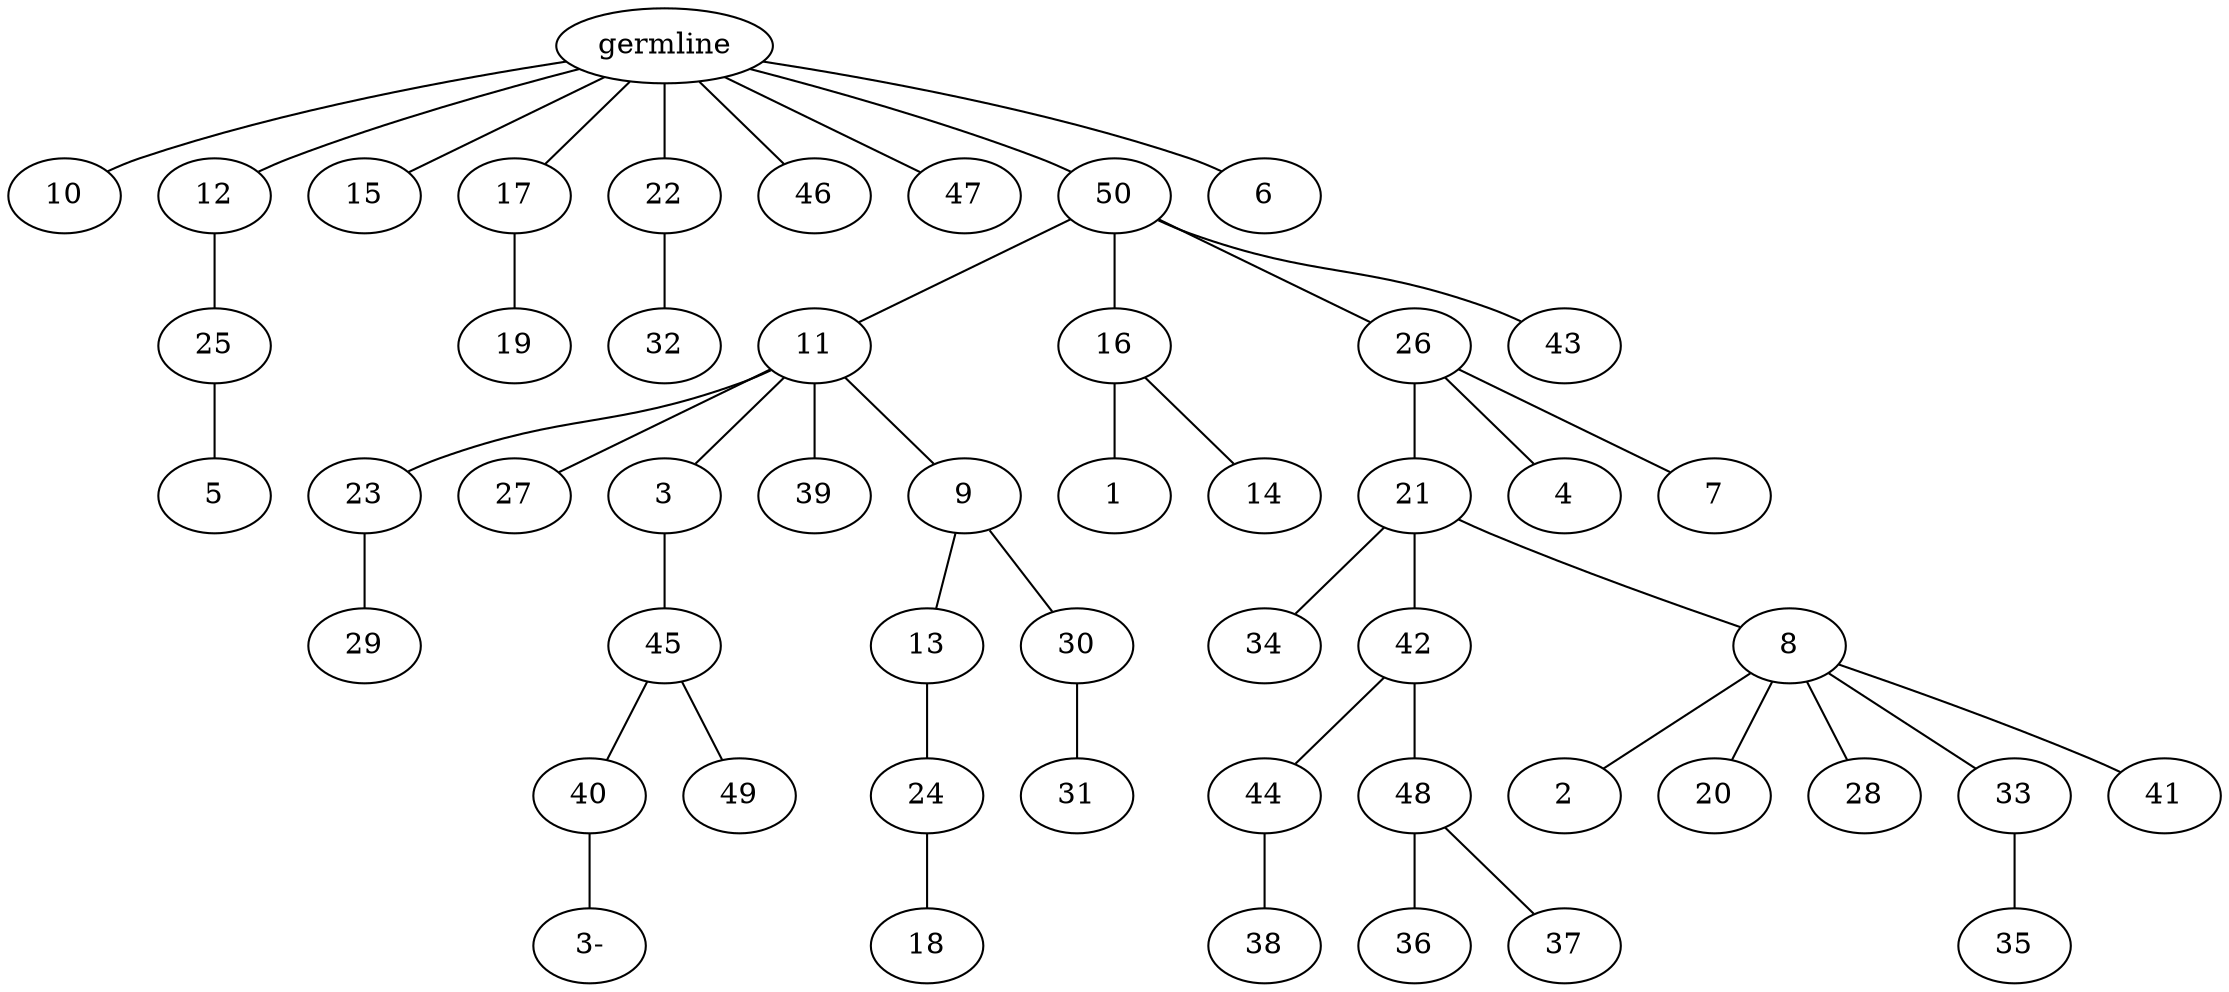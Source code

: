 graph tree {
    "140176608650864" [label="germline"];
    "140176608450688" [label="10"];
    "140176608449680" [label="12"];
    "140176608450928" [label="25"];
    "140176608451408" [label="5"];
    "140176608452368" [label="15"];
    "140176608450736" [label="17"];
    "140176608452464" [label="19"];
    "140176608451264" [label="22"];
    "140176608449008" [label="32"];
    "140176608451312" [label="46"];
    "140176608452224" [label="47"];
    "140176608450496" [label="50"];
    "140176608563056" [label="11"];
    "140176608561136" [label="23"];
    "140176608561328" [label="29"];
    "140176608560752" [label="27"];
    "140176608561472" [label="3"];
    "140176608559696" [label="45"];
    "140176608562768" [label="40"];
    "140176608649760" [label="3-"];
    "140176608560128" [label="49"];
    "140176608561616" [label="39"];
    "140176608559168" [label="9"];
    "140176608559648" [label="13"];
    "140176608477872" [label="24"];
    "140176608477920" [label="18"];
    "140176608589664" [label="30"];
    "140176608477776" [label="31"];
    "140176608169408" [label="16"];
    "140176608559984" [label="1"];
    "140176608561808" [label="14"];
    "140176608560608" [label="26"];
    "140176608479696" [label="21"];
    "140176608510064" [label="34"];
    "140176608510304" [label="42"];
    "140176608510112" [label="44"];
    "140176608513088" [label="38"];
    "140176608513136" [label="48"];
    "140176608511360" [label="36"];
    "140176608512464" [label="37"];
    "140176608513952" [label="8"];
    "140176608512224" [label="2"];
    "140176608510352" [label="20"];
    "140176608299328" [label="28"];
    "140176608300000" [label="33"];
    "140176608298752" [label="35"];
    "140176608300096" [label="41"];
    "140176608920048" [label="4"];
    "140176608477584" [label="7"];
    "140176608560848" [label="43"];
    "140176608450160" [label="6"];
    "140176608650864" -- "140176608450688";
    "140176608650864" -- "140176608449680";
    "140176608650864" -- "140176608452368";
    "140176608650864" -- "140176608450736";
    "140176608650864" -- "140176608451264";
    "140176608650864" -- "140176608451312";
    "140176608650864" -- "140176608452224";
    "140176608650864" -- "140176608450496";
    "140176608650864" -- "140176608450160";
    "140176608449680" -- "140176608450928";
    "140176608450928" -- "140176608451408";
    "140176608450736" -- "140176608452464";
    "140176608451264" -- "140176608449008";
    "140176608450496" -- "140176608563056";
    "140176608450496" -- "140176608169408";
    "140176608450496" -- "140176608560608";
    "140176608450496" -- "140176608560848";
    "140176608563056" -- "140176608561136";
    "140176608563056" -- "140176608560752";
    "140176608563056" -- "140176608561472";
    "140176608563056" -- "140176608561616";
    "140176608563056" -- "140176608559168";
    "140176608561136" -- "140176608561328";
    "140176608561472" -- "140176608559696";
    "140176608559696" -- "140176608562768";
    "140176608559696" -- "140176608560128";
    "140176608562768" -- "140176608649760";
    "140176608559168" -- "140176608559648";
    "140176608559168" -- "140176608589664";
    "140176608559648" -- "140176608477872";
    "140176608477872" -- "140176608477920";
    "140176608589664" -- "140176608477776";
    "140176608169408" -- "140176608559984";
    "140176608169408" -- "140176608561808";
    "140176608560608" -- "140176608479696";
    "140176608560608" -- "140176608920048";
    "140176608560608" -- "140176608477584";
    "140176608479696" -- "140176608510064";
    "140176608479696" -- "140176608510304";
    "140176608479696" -- "140176608513952";
    "140176608510304" -- "140176608510112";
    "140176608510304" -- "140176608513136";
    "140176608510112" -- "140176608513088";
    "140176608513136" -- "140176608511360";
    "140176608513136" -- "140176608512464";
    "140176608513952" -- "140176608512224";
    "140176608513952" -- "140176608510352";
    "140176608513952" -- "140176608299328";
    "140176608513952" -- "140176608300000";
    "140176608513952" -- "140176608300096";
    "140176608300000" -- "140176608298752";
}

